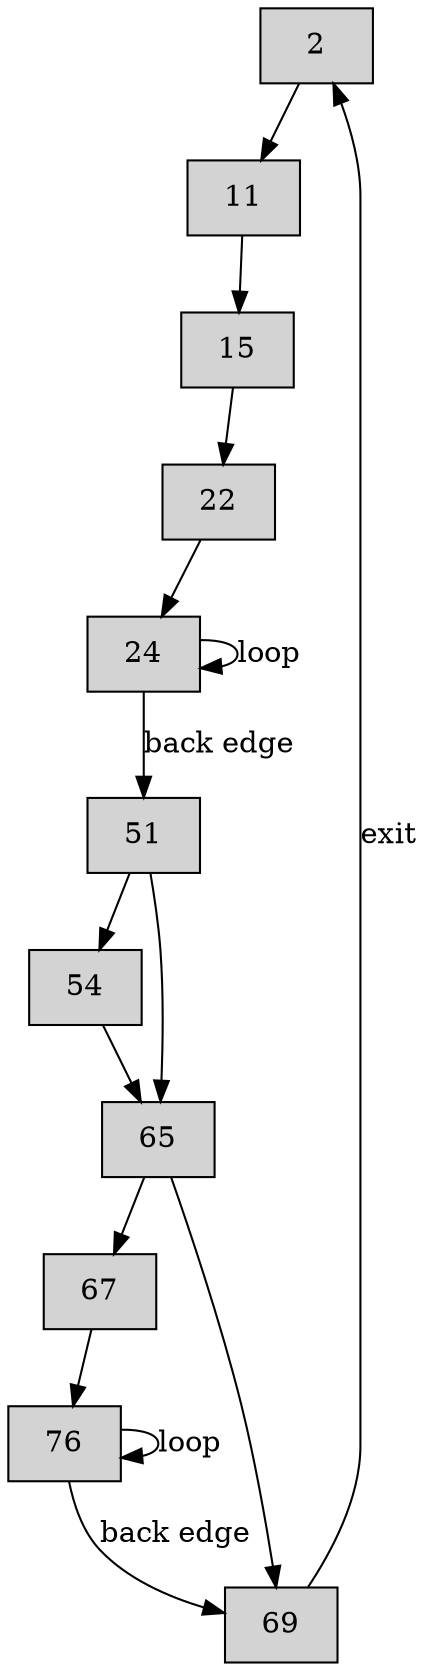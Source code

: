 digraph CFG {
    node[shape=box, style=filled];

    2 [label="2"];
    11 [label="11"];
    15 [label="15"];
    22 [label="22"];
    24 [label="24"];
    51 [label="51"];
    54 [label="54"];
    65 [label="65"];
    67 [label="67"];
    69 [label="69"];
    76 [label="76"];

    2 -> 11;
    11 -> 15;
    15 -> 22;
    22 -> 24;
    24 -> 51 [label="back edge"];
    24 -> 24 [label="loop"];
    51 -> 65;
    51 -> 54;
    54 -> 65;
    65 -> 67;
    65 -> 69;
    67 -> 76;
    76 -> 69 [label="back edge"];
    76 -> 76 [label="loop"];
    69 -> 2 [label="exit"];
}